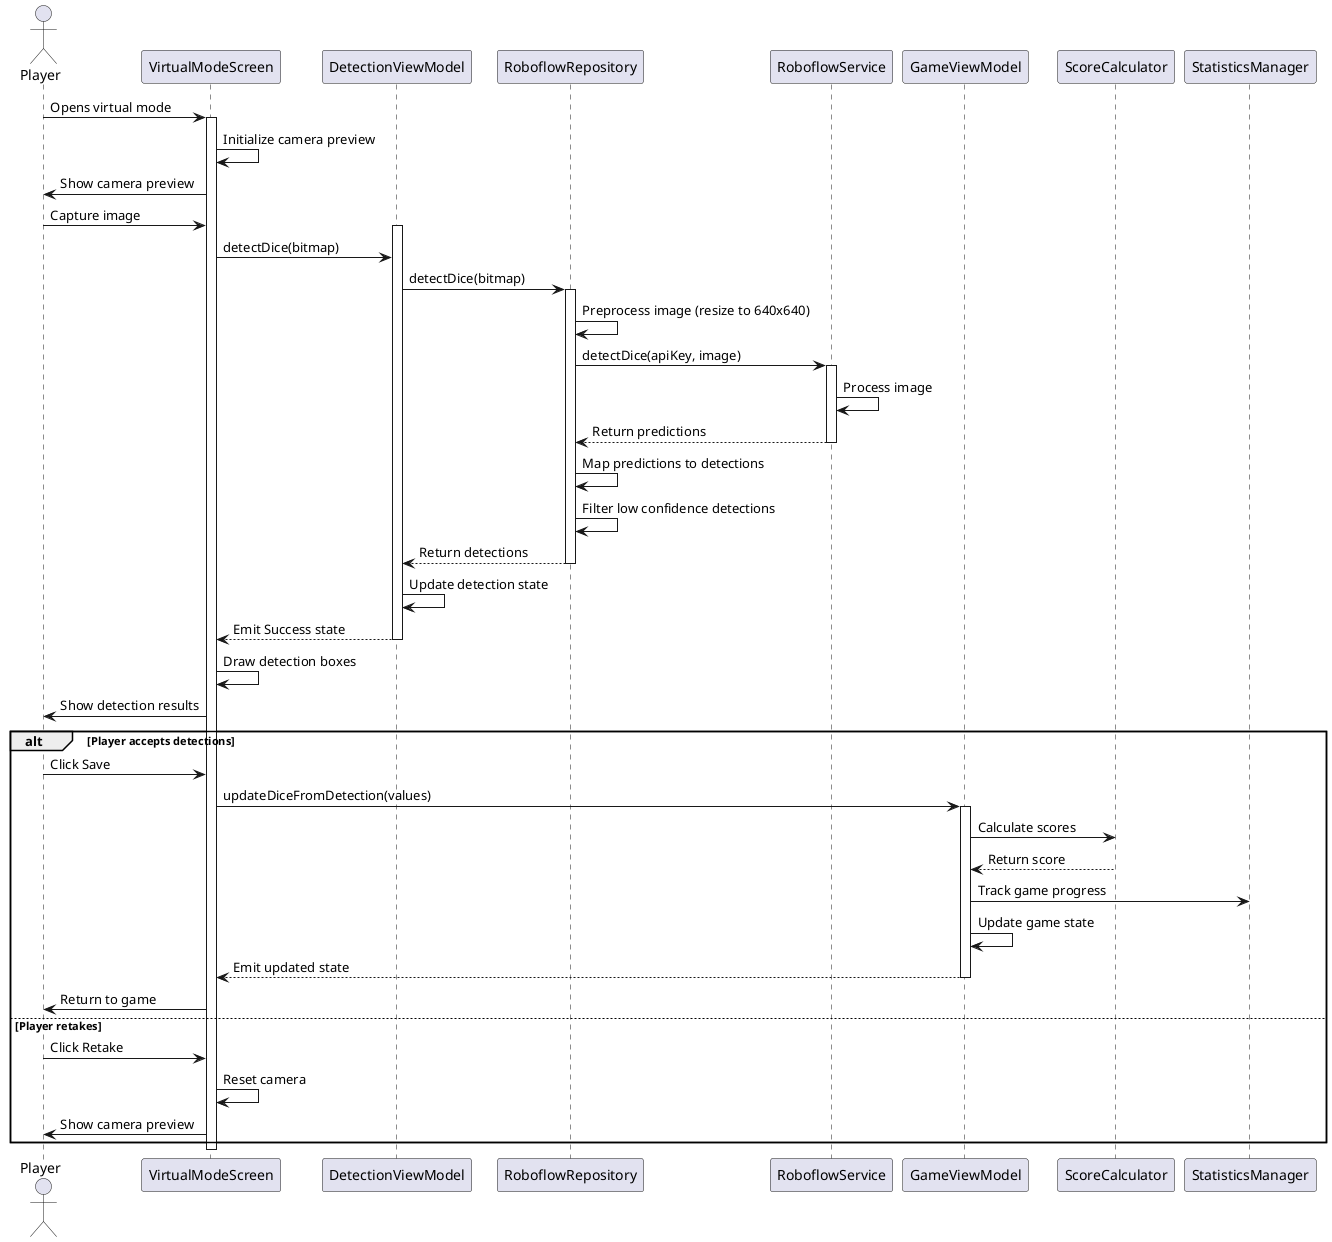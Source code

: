 @startuml virtual_mode_flow

skinparam packageStyle rectangle
skinparam UseCaseBackgroundColor #E8F8F5

actor Player
participant "VirtualModeScreen" as VMS
participant "DetectionViewModel" as DVM
participant "RoboflowRepository" as RR
participant "RoboflowService" as RS
participant "GameViewModel" as GVM
participant "ScoreCalculator" as SC
participant "StatisticsManager" as SM

Player -> VMS: Opens virtual mode
activate VMS

VMS -> VMS: Initialize camera preview
VMS -> Player: Show camera preview

Player -> VMS: Capture image
activate DVM

VMS -> DVM: detectDice(bitmap)
DVM -> RR: detectDice(bitmap)
activate RR

RR -> RR: Preprocess image (resize to 640x640)
RR -> RS: detectDice(apiKey, image)
activate RS

RS -> RS: Process image
RS --> RR: Return predictions
deactivate RS

RR -> RR: Map predictions to detections
RR -> RR: Filter low confidence detections
RR --> DVM: Return detections
deactivate RR

DVM -> DVM: Update detection state
DVM --> VMS: Emit Success state
deactivate DVM

VMS -> VMS: Draw detection boxes
VMS -> Player: Show detection results

alt Player accepts detections
    Player -> VMS: Click Save
    VMS -> GVM: updateDiceFromDetection(values)
    activate GVM
    GVM -> SC: Calculate scores
    SC --> GVM: Return score
    GVM -> SM: Track game progress
    GVM -> GVM: Update game state
    GVM --> VMS: Emit updated state
    deactivate GVM
    VMS -> Player: Return to game
else Player retakes
    Player -> VMS: Click Retake
    VMS -> VMS: Reset camera
    VMS -> Player: Show camera preview
end

deactivate VMS

@enduml 